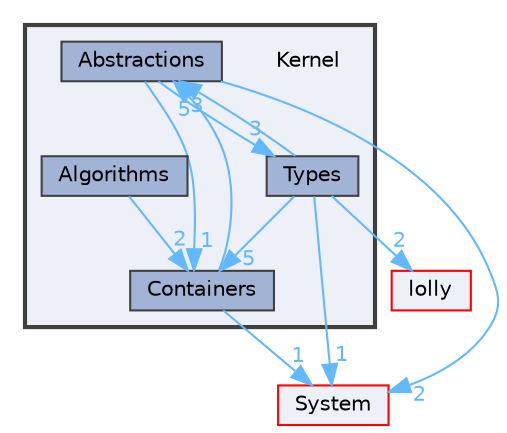 digraph "Kernel"
{
 // LATEX_PDF_SIZE
  bgcolor="transparent";
  edge [fontname=Helvetica,fontsize=10,labelfontname=Helvetica,labelfontsize=10];
  node [fontname=Helvetica,fontsize=10,shape=box,height=0.2,width=0.4];
  compound=true
  subgraph clusterdir_52bed8acfaac088d5968cb2c84d7645d {
    graph [ bgcolor="#edf0f7", pencolor="grey25", label="", fontname=Helvetica,fontsize=10 style="filled,bold", URL="dir_52bed8acfaac088d5968cb2c84d7645d.html",tooltip=""]
    dir_52bed8acfaac088d5968cb2c84d7645d [shape=plaintext, label="Kernel"];
  dir_72af884a720b8eac744afc53c4d0f3db [label="Abstractions", fillcolor="#a2b4d6", color="grey25", style="filled", URL="dir_72af884a720b8eac744afc53c4d0f3db.html",tooltip=""];
  dir_935e596cfeef03b4ea0bb2287a511930 [label="Algorithms", fillcolor="#a2b4d6", color="grey25", style="filled", URL="dir_935e596cfeef03b4ea0bb2287a511930.html",tooltip=""];
  dir_fa6cb0783e37c694db47f5ddef3ea05d [label="Containers", fillcolor="#a2b4d6", color="grey25", style="filled", URL="dir_fa6cb0783e37c694db47f5ddef3ea05d.html",tooltip=""];
  dir_232e260300ebd31bae654a360a6bb855 [label="Types", fillcolor="#a2b4d6", color="grey25", style="filled", URL="dir_232e260300ebd31bae654a360a6bb855.html",tooltip=""];
  }
  dir_9af51e3826d4f9e80d9103b2de543e84 [label="System", fillcolor="#edf0f7", color="red", style="filled", URL="dir_9af51e3826d4f9e80d9103b2de543e84.html",tooltip=""];
  dir_4e4e38b7a3cbd015b31043c806009c51 [label="lolly", fillcolor="#edf0f7", color="red", style="filled", URL="dir_4e4e38b7a3cbd015b31043c806009c51.html",tooltip=""];
  dir_72af884a720b8eac744afc53c4d0f3db->dir_232e260300ebd31bae654a360a6bb855 [headlabel="3", labeldistance=1.5 headhref="dir_000000_000050.html" href="dir_000000_000050.html" color="steelblue1" fontcolor="steelblue1"];
  dir_72af884a720b8eac744afc53c4d0f3db->dir_9af51e3826d4f9e80d9103b2de543e84 [headlabel="2", labeldistance=1.5 headhref="dir_000000_000045.html" href="dir_000000_000045.html" color="steelblue1" fontcolor="steelblue1"];
  dir_72af884a720b8eac744afc53c4d0f3db->dir_fa6cb0783e37c694db47f5ddef3ea05d [headlabel="1", labeldistance=1.5 headhref="dir_000000_000008.html" href="dir_000000_000008.html" color="steelblue1" fontcolor="steelblue1"];
  dir_935e596cfeef03b4ea0bb2287a511930->dir_fa6cb0783e37c694db47f5ddef3ea05d [headlabel="2", labeldistance=1.5 headhref="dir_000002_000008.html" href="dir_000002_000008.html" color="steelblue1" fontcolor="steelblue1"];
  dir_fa6cb0783e37c694db47f5ddef3ea05d->dir_72af884a720b8eac744afc53c4d0f3db [headlabel="5", labeldistance=1.5 headhref="dir_000008_000000.html" href="dir_000008_000000.html" color="steelblue1" fontcolor="steelblue1"];
  dir_fa6cb0783e37c694db47f5ddef3ea05d->dir_9af51e3826d4f9e80d9103b2de543e84 [headlabel="1", labeldistance=1.5 headhref="dir_000008_000045.html" href="dir_000008_000045.html" color="steelblue1" fontcolor="steelblue1"];
  dir_232e260300ebd31bae654a360a6bb855->dir_4e4e38b7a3cbd015b31043c806009c51 [headlabel="2", labeldistance=1.5 headhref="dir_000050_000033.html" href="dir_000050_000033.html" color="steelblue1" fontcolor="steelblue1"];
  dir_232e260300ebd31bae654a360a6bb855->dir_72af884a720b8eac744afc53c4d0f3db [headlabel="3", labeldistance=1.5 headhref="dir_000050_000000.html" href="dir_000050_000000.html" color="steelblue1" fontcolor="steelblue1"];
  dir_232e260300ebd31bae654a360a6bb855->dir_9af51e3826d4f9e80d9103b2de543e84 [headlabel="1", labeldistance=1.5 headhref="dir_000050_000045.html" href="dir_000050_000045.html" color="steelblue1" fontcolor="steelblue1"];
  dir_232e260300ebd31bae654a360a6bb855->dir_fa6cb0783e37c694db47f5ddef3ea05d [headlabel="5", labeldistance=1.5 headhref="dir_000050_000008.html" href="dir_000050_000008.html" color="steelblue1" fontcolor="steelblue1"];
}
